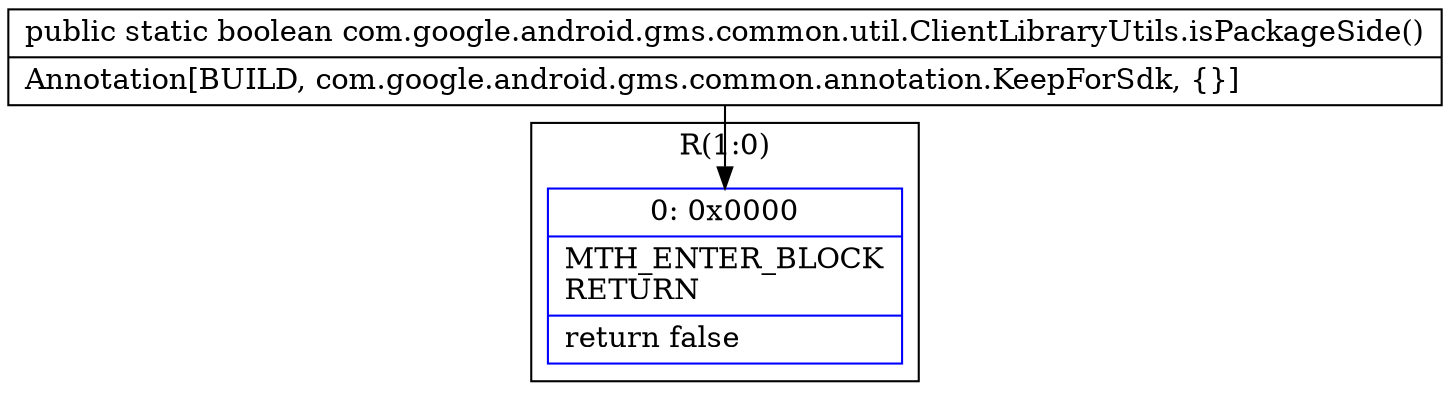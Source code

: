 digraph "CFG forcom.google.android.gms.common.util.ClientLibraryUtils.isPackageSide()Z" {
subgraph cluster_Region_1266467364 {
label = "R(1:0)";
node [shape=record,color=blue];
Node_0 [shape=record,label="{0\:\ 0x0000|MTH_ENTER_BLOCK\lRETURN\l|return false\l}"];
}
MethodNode[shape=record,label="{public static boolean com.google.android.gms.common.util.ClientLibraryUtils.isPackageSide()  | Annotation[BUILD, com.google.android.gms.common.annotation.KeepForSdk, \{\}]\l}"];
MethodNode -> Node_0;
}

